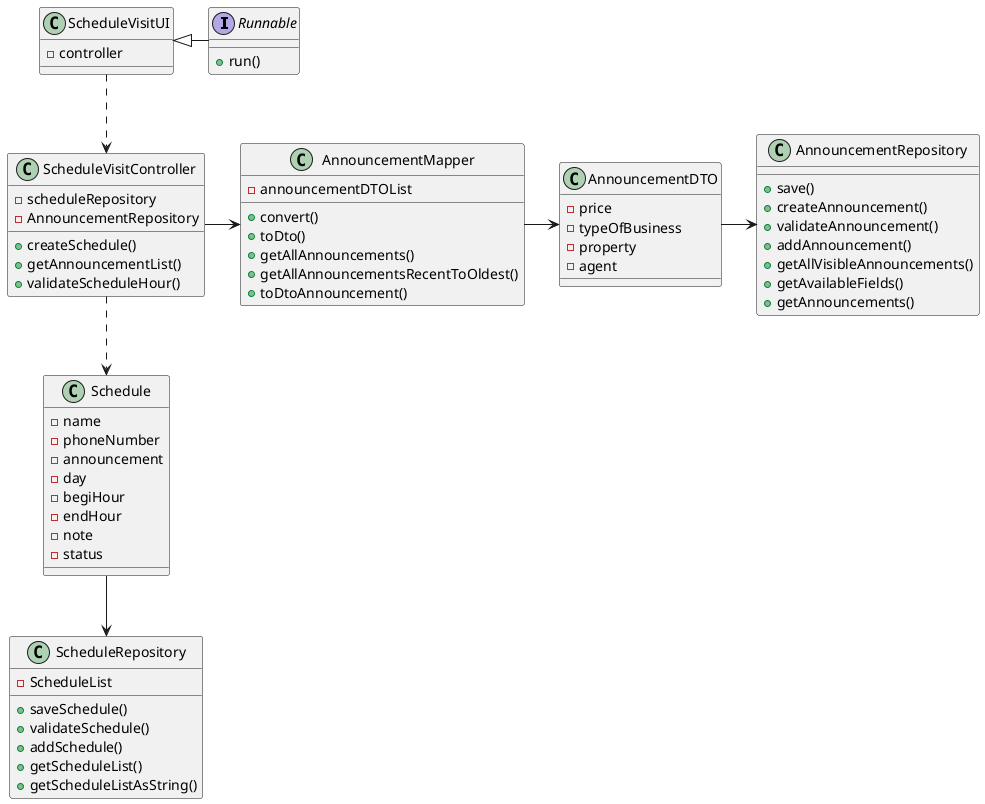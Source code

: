 @startuml

interface Runnable {

    + run()
}

class ScheduleVisitUI {
    - controller
}

class ScheduleVisitController {

    - scheduleRepository
    - AnnouncementRepository
    + createSchedule()
    + getAnnouncementList()
    + validateScheduleHour()

}

class Schedule {

    - name
    - phoneNumber
    - announcement
    - day
    - begiHour
    - endHour
    - note
    - status
}

class ScheduleRepository {

    - ScheduleList
    + saveSchedule()
    + validateSchedule()
    + addSchedule()
    + getScheduleList()
    + getScheduleListAsString()
}

class AnnouncementRepository {

    + save()
    + createAnnouncement()
    + validateAnnouncement()
    + addAnnouncement()
    + getAllVisibleAnnouncements()
    + getAvailableFields()
    + getAnnouncements()
}

class AnnouncementDTO {

    - price
    - typeOfBusiness
    - property
    - agent
}
class AnnouncementMapper {

    - announcementDTOList
    + convert()
    + toDto()
    + getAllAnnouncements()
    + getAllAnnouncementsRecentToOldest()
    + toDtoAnnouncement()
}


Runnable -left-|> ScheduleVisitUI
ScheduleVisitUI ..> ScheduleVisitController
ScheduleVisitController -> AnnouncementMapper
AnnouncementMapper -> AnnouncementDTO
AnnouncementDTO -> AnnouncementRepository
ScheduleVisitController ..> Schedule
Schedule --> ScheduleRepository

@enduml